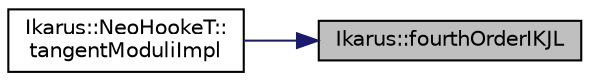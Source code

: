 digraph "Ikarus::fourthOrderIKJL"
{
 // LATEX_PDF_SIZE
  edge [fontname="Helvetica",fontsize="10",labelfontname="Helvetica",labelfontsize="10"];
  node [fontname="Helvetica",fontsize="10",shape=record];
  rankdir="RL";
  Node1 [label="Ikarus::fourthOrderIKJL",height=0.2,width=0.4,color="black", fillcolor="grey75", style="filled", fontcolor="black",tooltip="Computes the IKJL product of two matrices."];
  Node1 -> Node2 [dir="back",color="midnightblue",fontsize="10",style="solid",fontname="Helvetica"];
  Node2 [label="Ikarus::NeoHookeT::\ltangentModuliImpl",height=0.2,width=0.4,color="black", fillcolor="white", style="filled",URL="$a01315.html#a4a0fcea9a714d1a6d4cb3aa691f5596d",tooltip="Computes the tangent moduli in the Neo-Hookean material model."];
}
